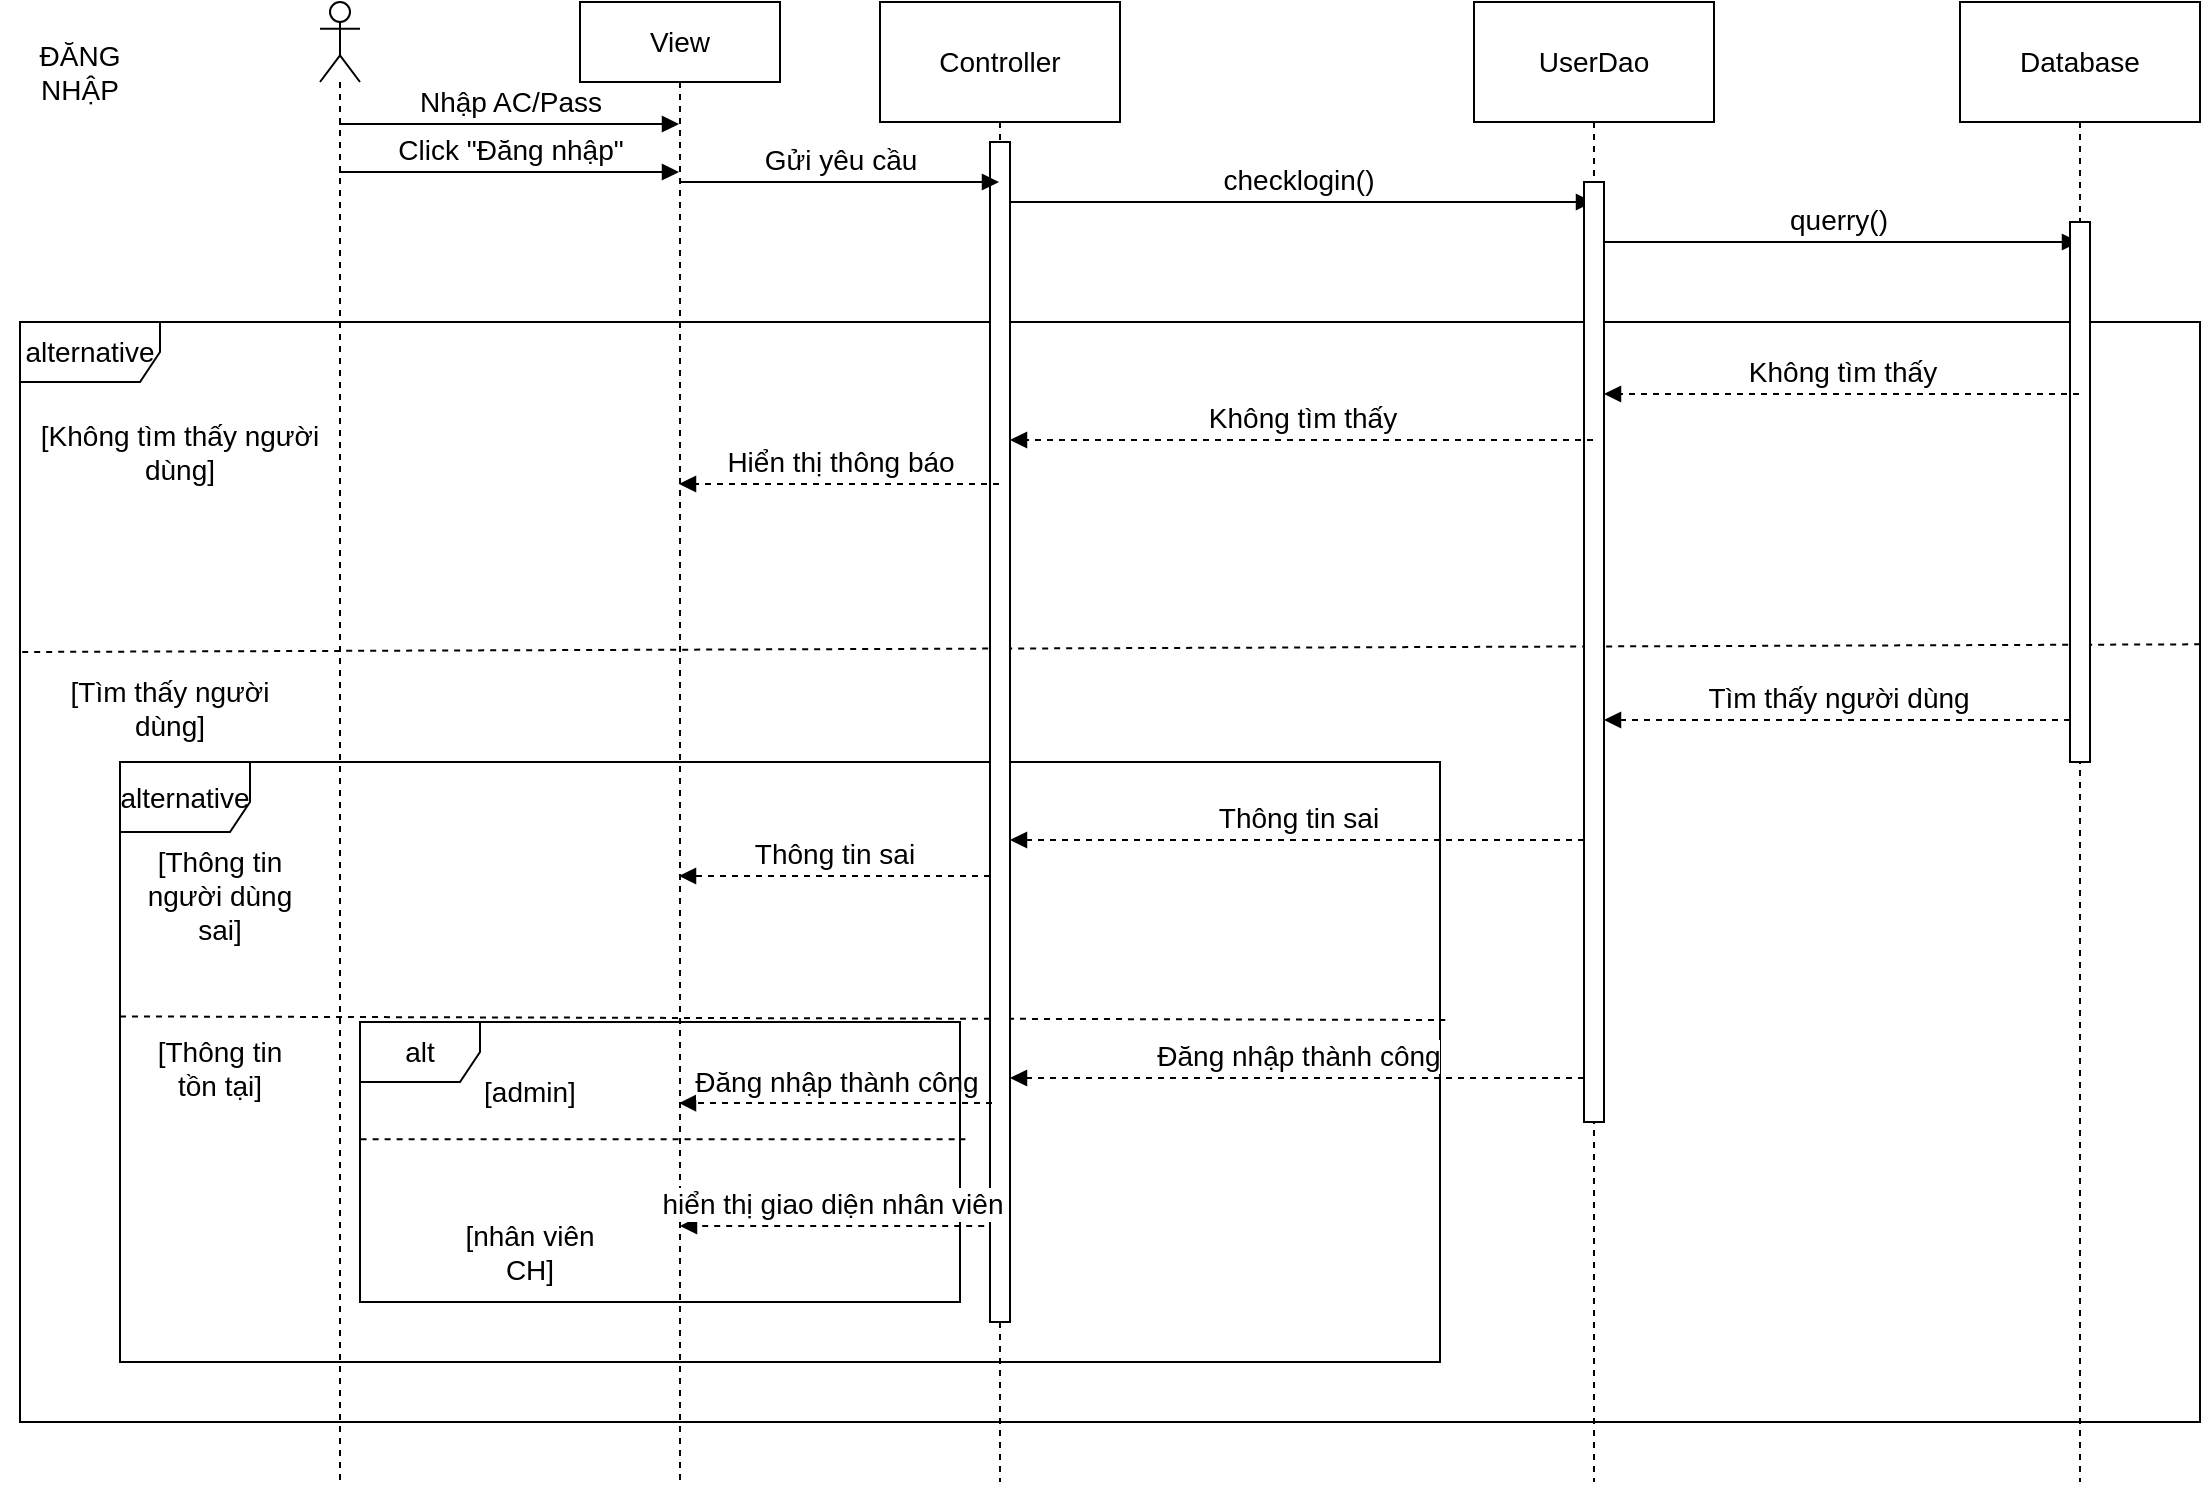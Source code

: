 <mxfile version="20.8.10" type="device"><diagram id="kgpKYQtTHZ0yAKxKKP6v" name="Page-1"><mxGraphModel dx="818" dy="572" grid="1" gridSize="10" guides="1" tooltips="1" connect="1" arrows="1" fold="1" page="1" pageScale="1" pageWidth="1654" pageHeight="2336" math="0" shadow="0"><root><mxCell id="0"/><mxCell id="1" parent="0"/><mxCell id="R55FY0jgf5PwkpDWHjeo-34" value="" style="endArrow=none;dashed=1;html=1;rounded=0;exitX=0.001;exitY=0.3;exitDx=0;exitDy=0;exitPerimeter=0;entryX=1.002;entryY=0.293;entryDx=0;entryDy=0;entryPerimeter=0;fontSize=14;" parent="1" source="R55FY0jgf5PwkpDWHjeo-25" target="R55FY0jgf5PwkpDWHjeo-25" edge="1"><mxGeometry width="50" height="50" relative="1" as="geometry"><mxPoint x="570" y="430" as="sourcePoint"/><mxPoint x="620" y="380" as="targetPoint"/></mxGeometry></mxCell><mxCell id="R55FY0jgf5PwkpDWHjeo-35" value="" style="endArrow=none;dashed=1;html=1;rounded=0;exitX=0;exitY=0.424;exitDx=0;exitDy=0;exitPerimeter=0;entryX=1.004;entryY=0.43;entryDx=0;entryDy=0;entryPerimeter=0;fontSize=14;" parent="1" source="R55FY0jgf5PwkpDWHjeo-32" target="R55FY0jgf5PwkpDWHjeo-32" edge="1"><mxGeometry width="50" height="50" relative="1" as="geometry"><mxPoint x="120" y="464.48" as="sourcePoint"/><mxPoint x="750" y="489" as="targetPoint"/></mxGeometry></mxCell><mxCell id="R55FY0jgf5PwkpDWHjeo-25" value="alternative" style="shape=umlFrame;whiteSpace=wrap;html=1;width=70;height=30;fontSize=14;" parent="1" vertex="1"><mxGeometry x="40" y="180" width="1090" height="550" as="geometry"/></mxCell><mxCell id="R55FY0jgf5PwkpDWHjeo-32" value="alternative" style="shape=umlFrame;whiteSpace=wrap;html=1;width=65;height=35;fontSize=14;" parent="1" vertex="1"><mxGeometry x="90" y="400" width="660" height="300" as="geometry"/></mxCell><mxCell id="R55FY0jgf5PwkpDWHjeo-1" value="ĐĂNG NHẬP" style="text;html=1;strokeColor=none;fillColor=none;align=center;verticalAlign=middle;whiteSpace=wrap;rounded=0;fontSize=14;" parent="1" vertex="1"><mxGeometry x="30" y="40" width="80" height="30" as="geometry"/></mxCell><mxCell id="R55FY0jgf5PwkpDWHjeo-12" value="" style="shape=umlLifeline;participant=umlActor;perimeter=lifelinePerimeter;whiteSpace=wrap;html=1;container=1;collapsible=0;recursiveResize=0;verticalAlign=top;spacingTop=36;outlineConnect=0;fontSize=14;" parent="1" vertex="1"><mxGeometry x="190" y="20" width="20" height="740" as="geometry"/></mxCell><mxCell id="R55FY0jgf5PwkpDWHjeo-13" value="Controller" style="shape=umlLifeline;perimeter=lifelinePerimeter;whiteSpace=wrap;html=1;container=1;collapsible=0;recursiveResize=0;outlineConnect=0;size=60;fontSize=14;" parent="1" vertex="1"><mxGeometry x="470" y="20" width="120" height="740" as="geometry"/></mxCell><mxCell id="R55FY0jgf5PwkpDWHjeo-20" value="checklogin()" style="html=1;verticalAlign=bottom;endArrow=block;rounded=0;fontSize=14;" parent="R55FY0jgf5PwkpDWHjeo-13" target="R55FY0jgf5PwkpDWHjeo-14" edge="1"><mxGeometry width="80" relative="1" as="geometry"><mxPoint x="60" y="100" as="sourcePoint"/><mxPoint x="140" y="100" as="targetPoint"/></mxGeometry></mxCell><mxCell id="5bpIoSmLlmpQXgka5P__-1" value="" style="html=1;points=[];perimeter=orthogonalPerimeter;fontSize=14;" parent="R55FY0jgf5PwkpDWHjeo-13" vertex="1"><mxGeometry x="55" y="70" width="10" height="590" as="geometry"/></mxCell><mxCell id="R55FY0jgf5PwkpDWHjeo-14" value="UserDao" style="shape=umlLifeline;perimeter=lifelinePerimeter;whiteSpace=wrap;html=1;container=1;collapsible=0;recursiveResize=0;outlineConnect=0;size=60;fontSize=14;" parent="1" vertex="1"><mxGeometry x="767" y="20" width="120" height="740" as="geometry"/></mxCell><mxCell id="R55FY0jgf5PwkpDWHjeo-21" value="querry()" style="html=1;verticalAlign=bottom;endArrow=block;rounded=0;fontSize=14;" parent="R55FY0jgf5PwkpDWHjeo-14" target="R55FY0jgf5PwkpDWHjeo-16" edge="1"><mxGeometry width="80" relative="1" as="geometry"><mxPoint x="60" y="120" as="sourcePoint"/><mxPoint x="140" y="120" as="targetPoint"/></mxGeometry></mxCell><mxCell id="5bpIoSmLlmpQXgka5P__-2" value="" style="html=1;points=[];perimeter=orthogonalPerimeter;fontSize=14;" parent="R55FY0jgf5PwkpDWHjeo-14" vertex="1"><mxGeometry x="55" y="90" width="10" height="470" as="geometry"/></mxCell><mxCell id="R55FY0jgf5PwkpDWHjeo-16" value="Database" style="shape=umlLifeline;perimeter=lifelinePerimeter;whiteSpace=wrap;html=1;container=1;collapsible=0;recursiveResize=0;outlineConnect=0;size=60;fontSize=14;" parent="1" vertex="1"><mxGeometry x="1010" y="20" width="120" height="740" as="geometry"/></mxCell><mxCell id="5bpIoSmLlmpQXgka5P__-3" value="" style="html=1;points=[];perimeter=orthogonalPerimeter;fontSize=14;" parent="R55FY0jgf5PwkpDWHjeo-16" vertex="1"><mxGeometry x="55" y="110" width="10" height="270" as="geometry"/></mxCell><mxCell id="R55FY0jgf5PwkpDWHjeo-22" value="Không tìm thấy" style="html=1;verticalAlign=bottom;endArrow=block;rounded=0;dashed=1;fontSize=14;" parent="1" edge="1"><mxGeometry width="80" relative="1" as="geometry"><mxPoint x="1069.5" y="216" as="sourcePoint"/><mxPoint x="832" y="216" as="targetPoint"/></mxGeometry></mxCell><mxCell id="R55FY0jgf5PwkpDWHjeo-23" value="Không tìm thấy" style="html=1;verticalAlign=bottom;endArrow=block;rounded=0;dashed=1;fontSize=14;" parent="1" edge="1"><mxGeometry width="80" relative="1" as="geometry"><mxPoint x="826.5" y="239" as="sourcePoint"/><mxPoint x="535" y="239" as="targetPoint"/></mxGeometry></mxCell><mxCell id="R55FY0jgf5PwkpDWHjeo-24" value="Hiển thị thông báo" style="html=1;verticalAlign=bottom;endArrow=block;rounded=0;dashed=1;fontSize=14;" parent="1" edge="1"><mxGeometry width="80" relative="1" as="geometry"><mxPoint x="529.5" y="261" as="sourcePoint"/><mxPoint x="369.5" y="261" as="targetPoint"/></mxGeometry></mxCell><mxCell id="R55FY0jgf5PwkpDWHjeo-27" value="[Không tìm thấy người dùng]" style="text;html=1;strokeColor=none;fillColor=none;align=center;verticalAlign=middle;whiteSpace=wrap;rounded=0;fontSize=14;" parent="1" vertex="1"><mxGeometry x="40" y="230" width="160" height="30" as="geometry"/></mxCell><mxCell id="R55FY0jgf5PwkpDWHjeo-28" value="[Tìm thấy người dùng]" style="text;html=1;strokeColor=none;fillColor=none;align=center;verticalAlign=middle;whiteSpace=wrap;rounded=0;fontSize=14;" parent="1" vertex="1"><mxGeometry x="50" y="358" width="130" height="30" as="geometry"/></mxCell><mxCell id="R55FY0jgf5PwkpDWHjeo-29" value="Tìm thấy người dùng" style="html=1;verticalAlign=bottom;endArrow=block;rounded=0;dashed=1;fontSize=14;" parent="1" edge="1"><mxGeometry width="80" relative="1" as="geometry"><mxPoint x="1065" y="379" as="sourcePoint"/><mxPoint x="832" y="379" as="targetPoint"/></mxGeometry></mxCell><mxCell id="R55FY0jgf5PwkpDWHjeo-30" value="Thông tin sai" style="html=1;verticalAlign=bottom;endArrow=block;rounded=0;dashed=1;fontSize=14;" parent="1" edge="1"><mxGeometry width="80" relative="1" as="geometry"><mxPoint x="822" y="439" as="sourcePoint"/><mxPoint x="535" y="439" as="targetPoint"/></mxGeometry></mxCell><mxCell id="R55FY0jgf5PwkpDWHjeo-31" value="Thông tin sai" style="html=1;verticalAlign=bottom;endArrow=block;rounded=0;dashed=1;fontSize=14;" parent="1" edge="1"><mxGeometry width="80" relative="1" as="geometry"><mxPoint x="525" y="457" as="sourcePoint"/><mxPoint x="369.5" y="457" as="targetPoint"/></mxGeometry></mxCell><mxCell id="R55FY0jgf5PwkpDWHjeo-36" value="[Thông tin người dùng sai]" style="text;html=1;strokeColor=none;fillColor=none;align=center;verticalAlign=middle;whiteSpace=wrap;rounded=0;fontSize=14;" parent="1" vertex="1"><mxGeometry x="100" y="452" width="80" height="30" as="geometry"/></mxCell><mxCell id="R55FY0jgf5PwkpDWHjeo-37" value="[Thông tin tồn tại]" style="text;html=1;strokeColor=none;fillColor=none;align=center;verticalAlign=middle;whiteSpace=wrap;rounded=0;fontSize=14;" parent="1" vertex="1"><mxGeometry x="100" y="538" width="80" height="30" as="geometry"/></mxCell><mxCell id="R55FY0jgf5PwkpDWHjeo-38" value="Đăng nhập thành công" style="html=1;verticalAlign=bottom;endArrow=block;rounded=0;dashed=1;fontSize=14;" parent="1" edge="1"><mxGeometry width="80" relative="1" as="geometry"><mxPoint x="822" y="558" as="sourcePoint"/><mxPoint x="535" y="558" as="targetPoint"/></mxGeometry></mxCell><mxCell id="R55FY0jgf5PwkpDWHjeo-39" value="Đăng nhập thành công" style="html=1;verticalAlign=bottom;endArrow=block;rounded=0;dashed=1;exitX=0.1;exitY=0.972;exitDx=0;exitDy=0;exitPerimeter=0;fontSize=14;" parent="1" edge="1"><mxGeometry width="80" relative="1" as="geometry"><mxPoint x="526" y="570.56" as="sourcePoint"/><mxPoint x="369.5" y="570.56" as="targetPoint"/></mxGeometry></mxCell><mxCell id="9AZPwpMXRwuwVpNcGecl-1" value="View" style="shape=umlLifeline;perimeter=lifelinePerimeter;whiteSpace=wrap;html=1;container=1;collapsible=0;recursiveResize=0;outlineConnect=0;fontSize=14;" parent="1" vertex="1"><mxGeometry x="320" y="20" width="100" height="740" as="geometry"/></mxCell><mxCell id="R55FY0jgf5PwkpDWHjeo-19" value="Gửi yêu cầu" style="html=1;verticalAlign=bottom;endArrow=block;rounded=0;fontSize=14;" parent="1" edge="1"><mxGeometry width="80" relative="1" as="geometry"><mxPoint x="369.5" y="110" as="sourcePoint"/><mxPoint x="529.5" y="110" as="targetPoint"/></mxGeometry></mxCell><mxCell id="9AZPwpMXRwuwVpNcGecl-2" value="Nhập AC/Pass" style="html=1;verticalAlign=bottom;endArrow=block;rounded=0;fontSize=14;" parent="1" edge="1"><mxGeometry width="80" relative="1" as="geometry"><mxPoint x="199.5" y="81" as="sourcePoint"/><mxPoint x="369.5" y="81" as="targetPoint"/></mxGeometry></mxCell><mxCell id="9AZPwpMXRwuwVpNcGecl-3" value="Click &quot;Đăng nhập&quot;" style="html=1;verticalAlign=bottom;endArrow=block;rounded=0;fontSize=14;" parent="1" edge="1"><mxGeometry width="80" relative="1" as="geometry"><mxPoint x="199.5" y="105" as="sourcePoint"/><mxPoint x="369.5" y="105" as="targetPoint"/></mxGeometry></mxCell><mxCell id="-Y9XWE96MJH7M9Gk6env-3" value="alt" style="shape=umlFrame;whiteSpace=wrap;html=1;fontSize=14;" parent="1" vertex="1"><mxGeometry x="210" y="530" width="300" height="140" as="geometry"/></mxCell><mxCell id="-Y9XWE96MJH7M9Gk6env-1" value="hiển thị giao diện nhân viên" style="html=1;verticalAlign=bottom;endArrow=block;rounded=0;dashed=1;exitX=1.007;exitY=0.621;exitDx=0;exitDy=0;exitPerimeter=0;fontSize=14;" parent="1" target="9AZPwpMXRwuwVpNcGecl-1" edge="1"><mxGeometry width="80" relative="1" as="geometry"><mxPoint x="522.1" y="631.94" as="sourcePoint"/><mxPoint x="370" y="651" as="targetPoint"/></mxGeometry></mxCell><mxCell id="-Y9XWE96MJH7M9Gk6env-4" value="" style="endArrow=none;dashed=1;html=1;rounded=0;exitX=0.001;exitY=0.419;exitDx=0;exitDy=0;exitPerimeter=0;entryX=1.009;entryY=0.419;entryDx=0;entryDy=0;entryPerimeter=0;fontSize=14;" parent="1" source="-Y9XWE96MJH7M9Gk6env-3" target="-Y9XWE96MJH7M9Gk6env-3" edge="1"><mxGeometry width="50" height="50" relative="1" as="geometry"><mxPoint x="157.93" y="655.39" as="sourcePoint"/><mxPoint x="390" y="655" as="targetPoint"/></mxGeometry></mxCell><mxCell id="-Y9XWE96MJH7M9Gk6env-5" value="[admin]" style="text;html=1;strokeColor=none;fillColor=none;align=center;verticalAlign=middle;whiteSpace=wrap;rounded=0;fontSize=14;" parent="1" vertex="1"><mxGeometry x="255" y="550" width="80" height="30" as="geometry"/></mxCell><mxCell id="-Y9XWE96MJH7M9Gk6env-6" value="[nhân viên CH]" style="text;html=1;strokeColor=none;fillColor=none;align=center;verticalAlign=middle;whiteSpace=wrap;rounded=0;fontSize=14;" parent="1" vertex="1"><mxGeometry x="250" y="630" width="90" height="30" as="geometry"/></mxCell></root></mxGraphModel></diagram></mxfile>